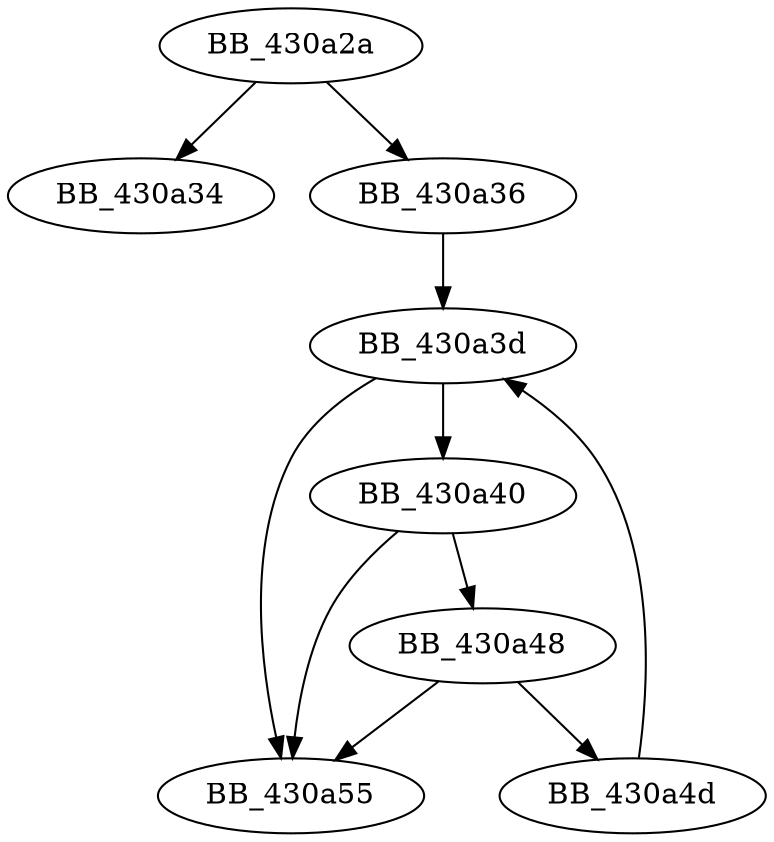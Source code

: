 DiGraph _wcsncmp{
BB_430a2a->BB_430a34
BB_430a2a->BB_430a36
BB_430a36->BB_430a3d
BB_430a3d->BB_430a40
BB_430a3d->BB_430a55
BB_430a40->BB_430a48
BB_430a40->BB_430a55
BB_430a48->BB_430a4d
BB_430a48->BB_430a55
BB_430a4d->BB_430a3d
}
